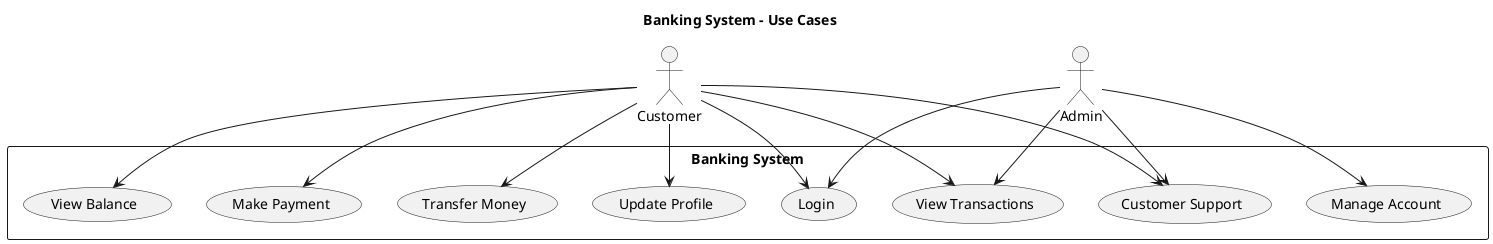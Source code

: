 @startuml UseCaseDiagram

' Use Case Diagram
title Banking System - Use Cases

actor "Customer" as user
actor "Admin" as admin

rectangle "Banking System" {
  usecase "Login" as UC1
  usecase "Transfer Money" as UC2
  usecase "Make Payment" as UC3
  usecase "View Balance" as UC4
  usecase "Update Profile" as UC5
  usecase "Manage Account" as UC6
  usecase "View Transactions" as UC7
  usecase "Customer Support" as UC8
}

user --> UC1
user --> UC2
user --> UC3
user --> UC4
user --> UC5
user --> UC7
user --> UC8

admin --> UC1
admin --> UC6
admin --> UC7
admin --> UC8

@enduml 